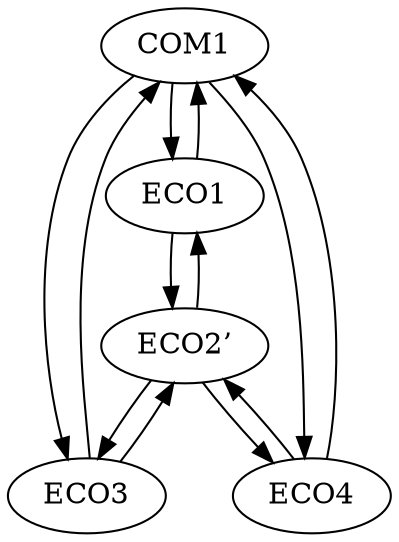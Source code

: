 digraph M2 {
  COM1 -> ECO1
  COM1 -> ECO3
  COM1 -> ECO4
  ECO1 -> COM1
  ECO3 -> COM1
  ECO4 -> COM1
  ECO2’ -> ECO1
  ECO2’ -> ECO3
  ECO2’ -> ECO4
  ECO1 -> ECO2’
  ECO3 -> ECO2’
  ECO4 -> ECO2’
}

